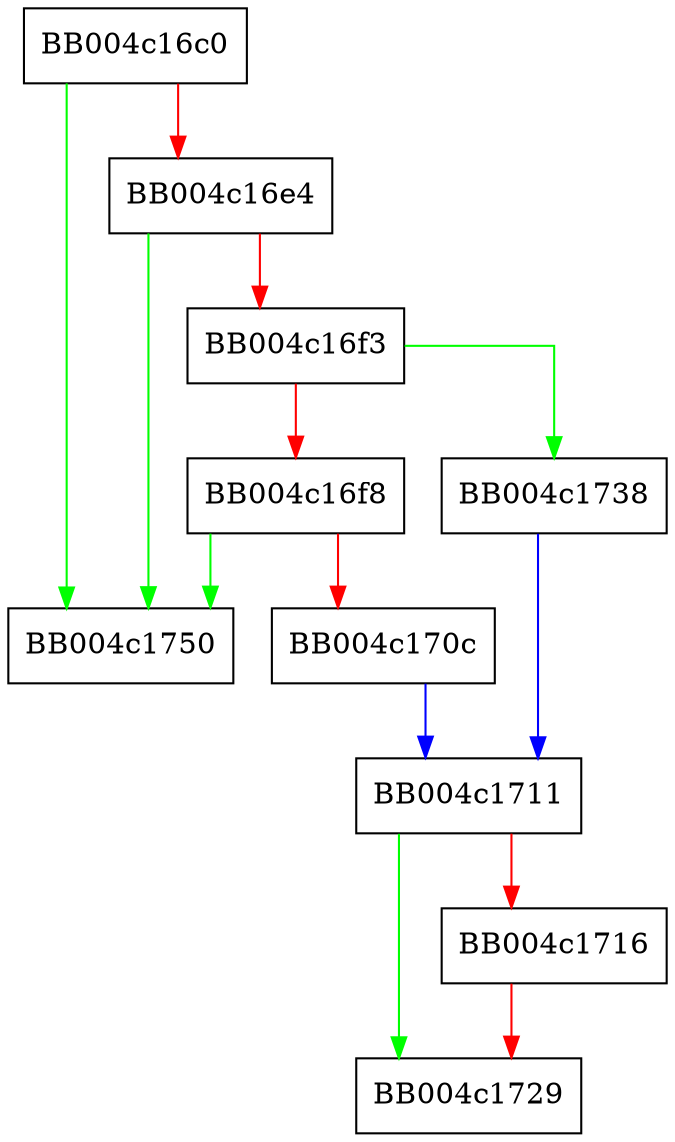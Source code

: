 digraph ossl_quic_wire_encode_transport_param_bytes {
  node [shape="box"];
  graph [splines=ortho];
  BB004c16c0 -> BB004c1750 [color="green"];
  BB004c16c0 -> BB004c16e4 [color="red"];
  BB004c16e4 -> BB004c1750 [color="green"];
  BB004c16e4 -> BB004c16f3 [color="red"];
  BB004c16f3 -> BB004c1738 [color="green"];
  BB004c16f3 -> BB004c16f8 [color="red"];
  BB004c16f8 -> BB004c1750 [color="green"];
  BB004c16f8 -> BB004c170c [color="red"];
  BB004c170c -> BB004c1711 [color="blue"];
  BB004c1711 -> BB004c1729 [color="green"];
  BB004c1711 -> BB004c1716 [color="red"];
  BB004c1716 -> BB004c1729 [color="red"];
  BB004c1738 -> BB004c1711 [color="blue"];
}